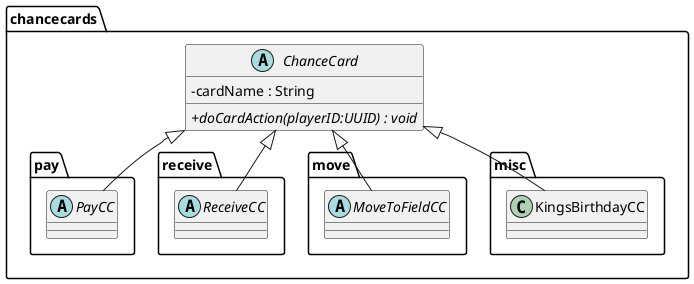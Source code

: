 @startuml
'https://plantuml.com/class-diagram

skinparam classAttributeIconSize 0

package chancecards {
    abstract class ChanceCard {
        -cardName : String

        {abstract} +doCardAction(playerID:UUID) : void
    }

    package pay {
        abstract class PayCC {
        }

        ChanceCard <|-- PayCC
    }

    package receive {
        abstract class ReceiveCC {
        }

        ChanceCard <|-- ReceiveCC
    }

    package move {
        abstract class MoveToFieldCC {
        }

        ChanceCard <|-- MoveToFieldCC
    }

    package misc {
        class KingsBirthdayCC {
        }

        ChanceCard <|-- KingsBirthdayCC
    }
}

@enduml